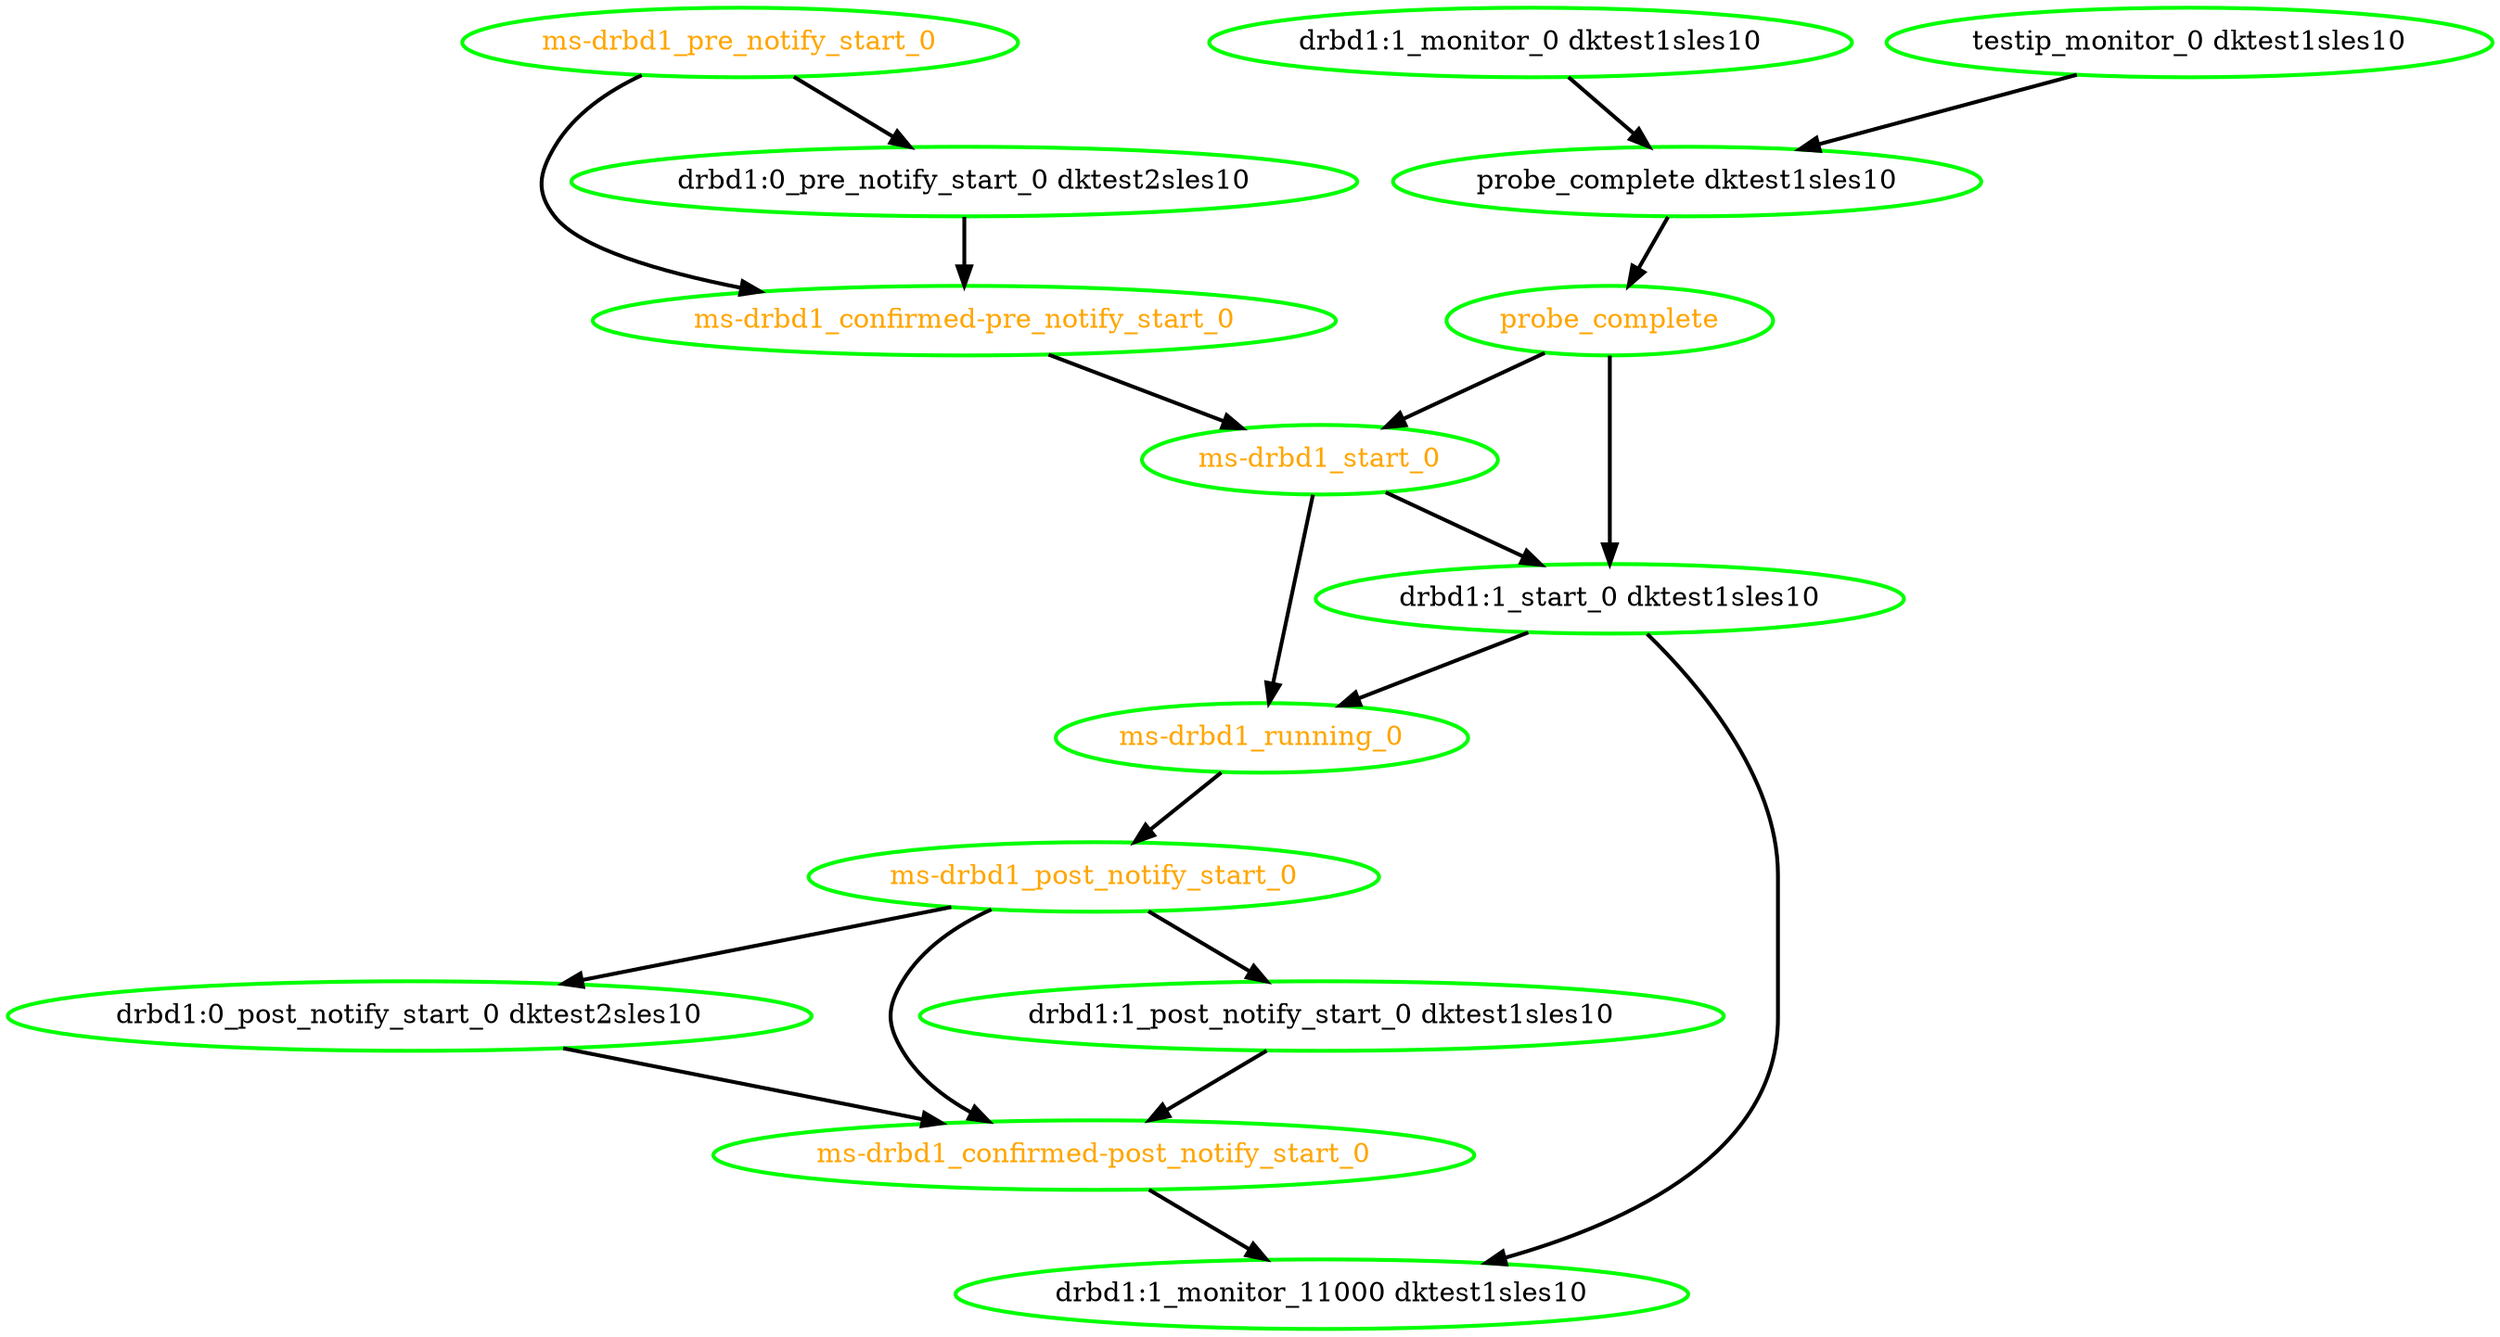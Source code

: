 digraph "g" {
"drbd1:0_post_notify_start_0 dktest2sles10" -> "ms-drbd1_confirmed-post_notify_start_0" [ style = bold]
"drbd1:0_post_notify_start_0 dktest2sles10" [ style=bold color="green" fontcolor="black"  ]
"drbd1:0_pre_notify_start_0 dktest2sles10" -> "ms-drbd1_confirmed-pre_notify_start_0" [ style = bold]
"drbd1:0_pre_notify_start_0 dktest2sles10" [ style=bold color="green" fontcolor="black"  ]
"drbd1:1_monitor_0 dktest1sles10" -> "probe_complete dktest1sles10" [ style = bold]
"drbd1:1_monitor_0 dktest1sles10" [ style=bold color="green" fontcolor="black"  ]
"drbd1:1_monitor_11000 dktest1sles10" [ style=bold color="green" fontcolor="black"  ]
"drbd1:1_post_notify_start_0 dktest1sles10" -> "ms-drbd1_confirmed-post_notify_start_0" [ style = bold]
"drbd1:1_post_notify_start_0 dktest1sles10" [ style=bold color="green" fontcolor="black"  ]
"drbd1:1_start_0 dktest1sles10" -> "drbd1:1_monitor_11000 dktest1sles10" [ style = bold]
"drbd1:1_start_0 dktest1sles10" -> "ms-drbd1_running_0" [ style = bold]
"drbd1:1_start_0 dktest1sles10" [ style=bold color="green" fontcolor="black"  ]
"ms-drbd1_confirmed-post_notify_start_0" -> "drbd1:1_monitor_11000 dktest1sles10" [ style = bold]
"ms-drbd1_confirmed-post_notify_start_0" [ style=bold color="green" fontcolor="orange"  ]
"ms-drbd1_confirmed-pre_notify_start_0" -> "ms-drbd1_start_0" [ style = bold]
"ms-drbd1_confirmed-pre_notify_start_0" [ style=bold color="green" fontcolor="orange"  ]
"ms-drbd1_post_notify_start_0" -> "drbd1:0_post_notify_start_0 dktest2sles10" [ style = bold]
"ms-drbd1_post_notify_start_0" -> "drbd1:1_post_notify_start_0 dktest1sles10" [ style = bold]
"ms-drbd1_post_notify_start_0" -> "ms-drbd1_confirmed-post_notify_start_0" [ style = bold]
"ms-drbd1_post_notify_start_0" [ style=bold color="green" fontcolor="orange"  ]
"ms-drbd1_pre_notify_start_0" -> "drbd1:0_pre_notify_start_0 dktest2sles10" [ style = bold]
"ms-drbd1_pre_notify_start_0" -> "ms-drbd1_confirmed-pre_notify_start_0" [ style = bold]
"ms-drbd1_pre_notify_start_0" [ style=bold color="green" fontcolor="orange"  ]
"ms-drbd1_running_0" -> "ms-drbd1_post_notify_start_0" [ style = bold]
"ms-drbd1_running_0" [ style=bold color="green" fontcolor="orange"  ]
"ms-drbd1_start_0" -> "drbd1:1_start_0 dktest1sles10" [ style = bold]
"ms-drbd1_start_0" -> "ms-drbd1_running_0" [ style = bold]
"ms-drbd1_start_0" [ style=bold color="green" fontcolor="orange"  ]
"probe_complete dktest1sles10" -> "probe_complete" [ style = bold]
"probe_complete dktest1sles10" [ style=bold color="green" fontcolor="black"  ]
"probe_complete" -> "drbd1:1_start_0 dktest1sles10" [ style = bold]
"probe_complete" -> "ms-drbd1_start_0" [ style = bold]
"probe_complete" [ style=bold color="green" fontcolor="orange"  ]
"testip_monitor_0 dktest1sles10" -> "probe_complete dktest1sles10" [ style = bold]
"testip_monitor_0 dktest1sles10" [ style=bold color="green" fontcolor="black"  ]
}
